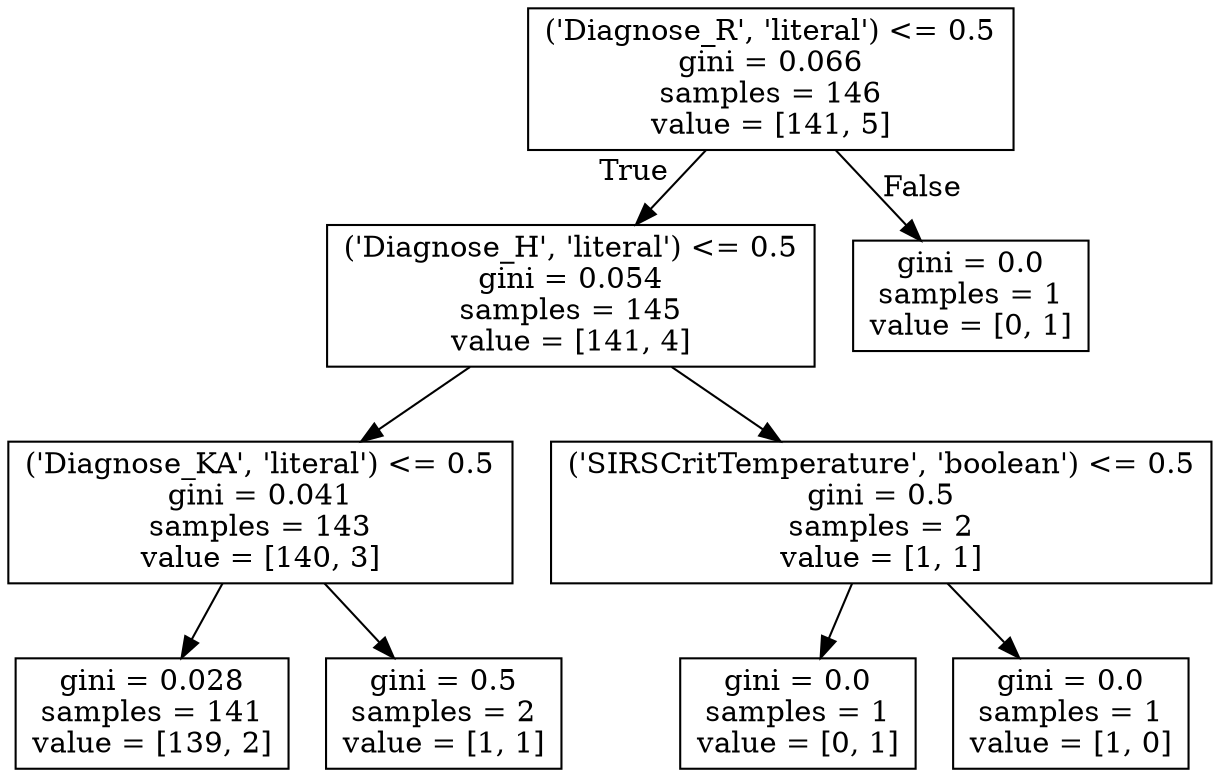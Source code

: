digraph Tree {
node [shape=box] ;
0 [label="('Diagnose_R', 'literal') <= 0.5\ngini = 0.066\nsamples = 146\nvalue = [141, 5]"] ;
1 [label="('Diagnose_H', 'literal') <= 0.5\ngini = 0.054\nsamples = 145\nvalue = [141, 4]"] ;
0 -> 1 [labeldistance=2.5, labelangle=45, headlabel="True"] ;
2 [label="('Diagnose_KA', 'literal') <= 0.5\ngini = 0.041\nsamples = 143\nvalue = [140, 3]"] ;
1 -> 2 ;
3 [label="gini = 0.028\nsamples = 141\nvalue = [139, 2]"] ;
2 -> 3 ;
4 [label="gini = 0.5\nsamples = 2\nvalue = [1, 1]"] ;
2 -> 4 ;
5 [label="('SIRSCritTemperature', 'boolean') <= 0.5\ngini = 0.5\nsamples = 2\nvalue = [1, 1]"] ;
1 -> 5 ;
6 [label="gini = 0.0\nsamples = 1\nvalue = [0, 1]"] ;
5 -> 6 ;
7 [label="gini = 0.0\nsamples = 1\nvalue = [1, 0]"] ;
5 -> 7 ;
8 [label="gini = 0.0\nsamples = 1\nvalue = [0, 1]"] ;
0 -> 8 [labeldistance=2.5, labelangle=-45, headlabel="False"] ;
}